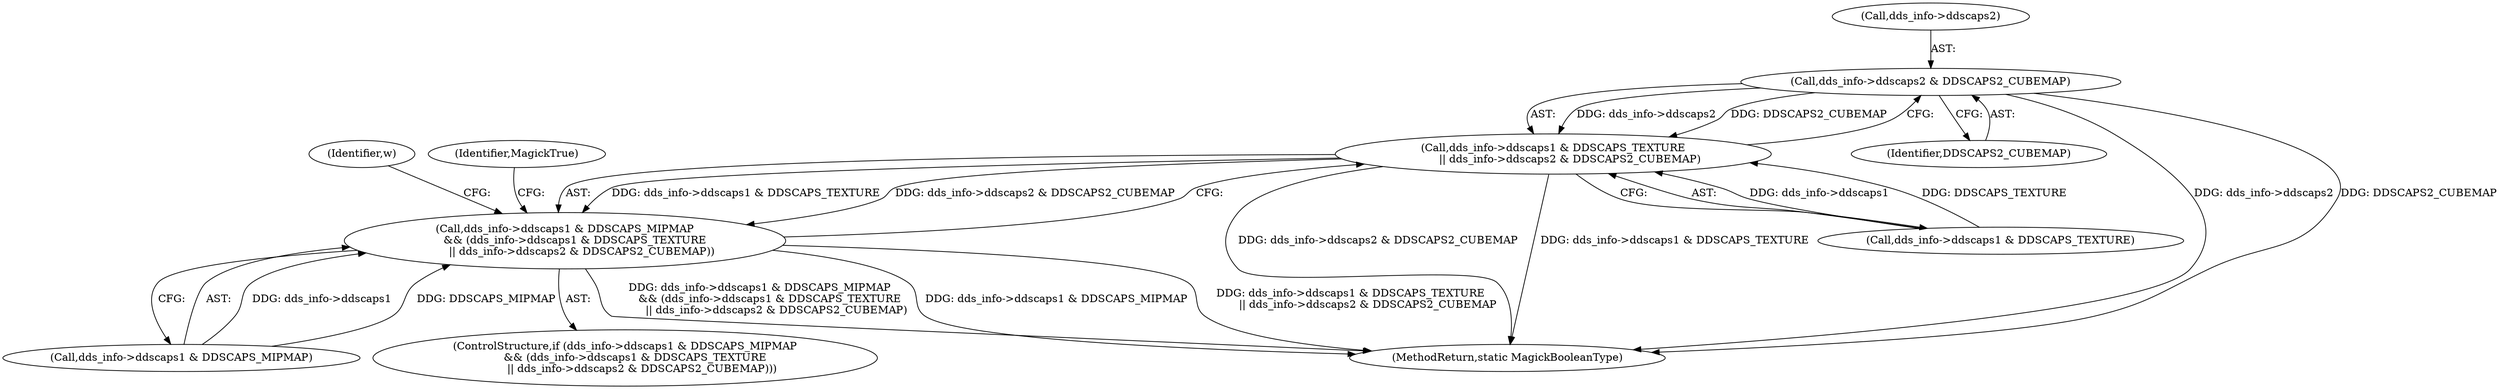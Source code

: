 digraph "0_ImageMagick_9b428b7af688fe319320aed15f2b94281d1e37b4@pointer" {
"1000140" [label="(Call,dds_info->ddscaps2 & DDSCAPS2_CUBEMAP)"];
"1000134" [label="(Call,dds_info->ddscaps1 & DDSCAPS_TEXTURE\n          || dds_info->ddscaps2 & DDSCAPS2_CUBEMAP)"];
"1000128" [label="(Call,dds_info->ddscaps1 & DDSCAPS_MIPMAP\n      && (dds_info->ddscaps1 & DDSCAPS_TEXTURE\n          || dds_info->ddscaps2 & DDSCAPS2_CUBEMAP))"];
"1000147" [label="(Identifier,w)"];
"1000208" [label="(Identifier,MagickTrue)"];
"1000134" [label="(Call,dds_info->ddscaps1 & DDSCAPS_TEXTURE\n          || dds_info->ddscaps2 & DDSCAPS2_CUBEMAP)"];
"1000144" [label="(Identifier,DDSCAPS2_CUBEMAP)"];
"1000129" [label="(Call,dds_info->ddscaps1 & DDSCAPS_MIPMAP)"];
"1000209" [label="(MethodReturn,static MagickBooleanType)"];
"1000127" [label="(ControlStructure,if (dds_info->ddscaps1 & DDSCAPS_MIPMAP\n      && (dds_info->ddscaps1 & DDSCAPS_TEXTURE\n          || dds_info->ddscaps2 & DDSCAPS2_CUBEMAP)))"];
"1000128" [label="(Call,dds_info->ddscaps1 & DDSCAPS_MIPMAP\n      && (dds_info->ddscaps1 & DDSCAPS_TEXTURE\n          || dds_info->ddscaps2 & DDSCAPS2_CUBEMAP))"];
"1000141" [label="(Call,dds_info->ddscaps2)"];
"1000135" [label="(Call,dds_info->ddscaps1 & DDSCAPS_TEXTURE)"];
"1000140" [label="(Call,dds_info->ddscaps2 & DDSCAPS2_CUBEMAP)"];
"1000140" -> "1000134"  [label="AST: "];
"1000140" -> "1000144"  [label="CFG: "];
"1000141" -> "1000140"  [label="AST: "];
"1000144" -> "1000140"  [label="AST: "];
"1000134" -> "1000140"  [label="CFG: "];
"1000140" -> "1000209"  [label="DDG: dds_info->ddscaps2"];
"1000140" -> "1000209"  [label="DDG: DDSCAPS2_CUBEMAP"];
"1000140" -> "1000134"  [label="DDG: dds_info->ddscaps2"];
"1000140" -> "1000134"  [label="DDG: DDSCAPS2_CUBEMAP"];
"1000134" -> "1000128"  [label="AST: "];
"1000134" -> "1000135"  [label="CFG: "];
"1000135" -> "1000134"  [label="AST: "];
"1000128" -> "1000134"  [label="CFG: "];
"1000134" -> "1000209"  [label="DDG: dds_info->ddscaps2 & DDSCAPS2_CUBEMAP"];
"1000134" -> "1000209"  [label="DDG: dds_info->ddscaps1 & DDSCAPS_TEXTURE"];
"1000134" -> "1000128"  [label="DDG: dds_info->ddscaps1 & DDSCAPS_TEXTURE"];
"1000134" -> "1000128"  [label="DDG: dds_info->ddscaps2 & DDSCAPS2_CUBEMAP"];
"1000135" -> "1000134"  [label="DDG: dds_info->ddscaps1"];
"1000135" -> "1000134"  [label="DDG: DDSCAPS_TEXTURE"];
"1000128" -> "1000127"  [label="AST: "];
"1000128" -> "1000129"  [label="CFG: "];
"1000129" -> "1000128"  [label="AST: "];
"1000147" -> "1000128"  [label="CFG: "];
"1000208" -> "1000128"  [label="CFG: "];
"1000128" -> "1000209"  [label="DDG: dds_info->ddscaps1 & DDSCAPS_MIPMAP\n      && (dds_info->ddscaps1 & DDSCAPS_TEXTURE\n          || dds_info->ddscaps2 & DDSCAPS2_CUBEMAP)"];
"1000128" -> "1000209"  [label="DDG: dds_info->ddscaps1 & DDSCAPS_MIPMAP"];
"1000128" -> "1000209"  [label="DDG: dds_info->ddscaps1 & DDSCAPS_TEXTURE\n          || dds_info->ddscaps2 & DDSCAPS2_CUBEMAP"];
"1000129" -> "1000128"  [label="DDG: dds_info->ddscaps1"];
"1000129" -> "1000128"  [label="DDG: DDSCAPS_MIPMAP"];
}
